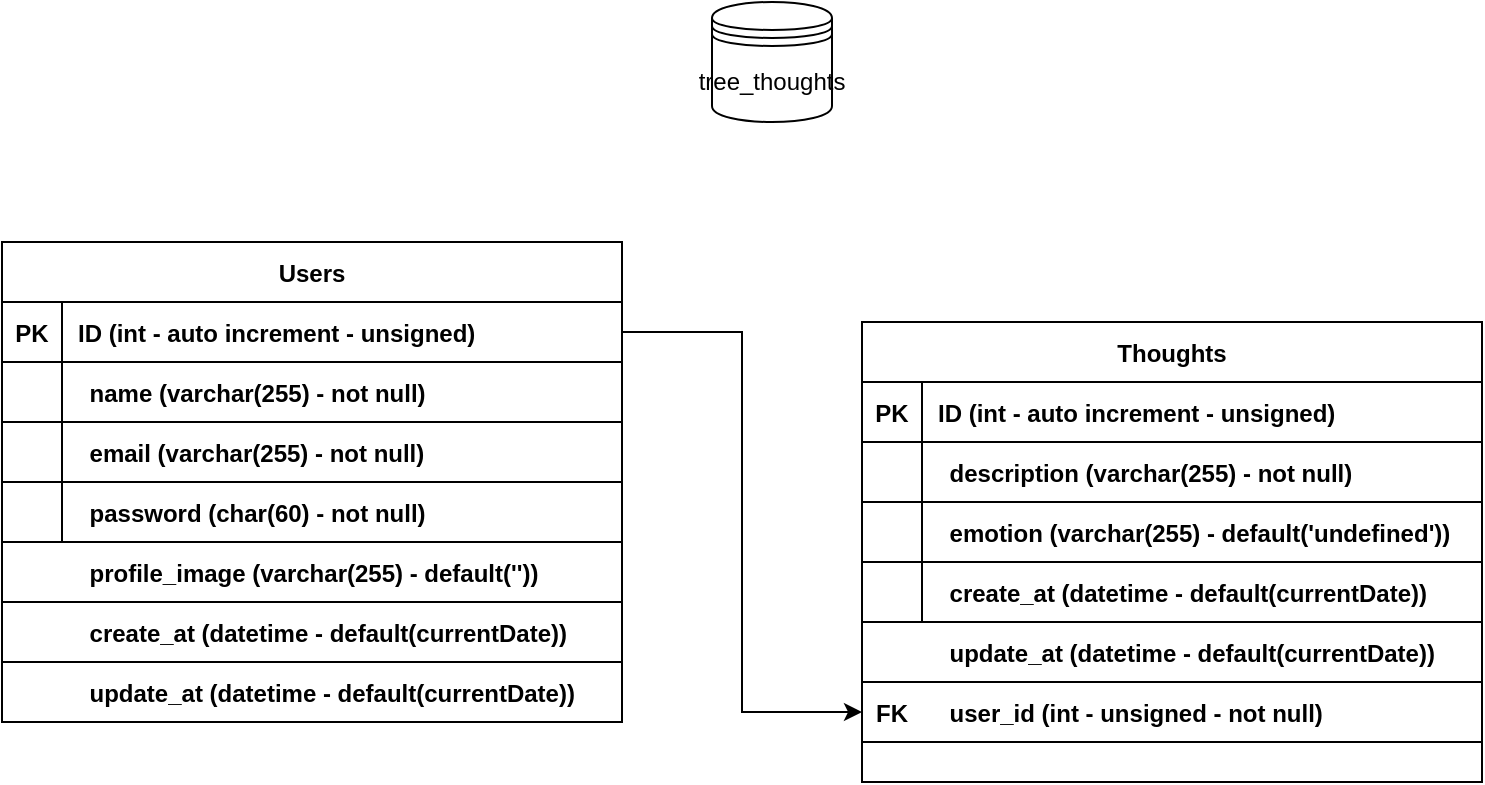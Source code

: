 <mxfile version="14.8.2" type="github">
  <diagram id="dFQ83MWQbFeCM8F21P78" name="Page-1">
    <mxGraphModel dx="1185" dy="646" grid="1" gridSize="10" guides="1" tooltips="1" connect="1" arrows="1" fold="1" page="1" pageScale="1" pageWidth="850" pageHeight="1100" math="0" shadow="0">
      <root>
        <mxCell id="0" />
        <mxCell id="1" parent="0" />
        <mxCell id="xou5hH0iGpgoQNsRLM-i-1" value="tree_thoughts" style="shape=datastore;whiteSpace=wrap;html=1;" vertex="1" parent="1">
          <mxGeometry x="395" y="80" width="60" height="60" as="geometry" />
        </mxCell>
        <mxCell id="xou5hH0iGpgoQNsRLM-i-2" value="Users" style="shape=table;startSize=30;container=1;collapsible=1;childLayout=tableLayout;fixedRows=1;rowLines=0;fontStyle=1;align=center;resizeLast=1;" vertex="1" parent="1">
          <mxGeometry x="40" y="200" width="310" height="240" as="geometry" />
        </mxCell>
        <mxCell id="xou5hH0iGpgoQNsRLM-i-3" value="" style="shape=partialRectangle;collapsible=0;dropTarget=0;pointerEvents=0;fillColor=none;top=0;left=0;bottom=1;right=0;points=[[0,0.5],[1,0.5]];portConstraint=eastwest;" vertex="1" parent="xou5hH0iGpgoQNsRLM-i-2">
          <mxGeometry y="30" width="310" height="30" as="geometry" />
        </mxCell>
        <mxCell id="xou5hH0iGpgoQNsRLM-i-4" value="PK" style="shape=partialRectangle;connectable=0;fillColor=none;top=0;left=0;bottom=0;right=0;fontStyle=1;overflow=hidden;" vertex="1" parent="xou5hH0iGpgoQNsRLM-i-3">
          <mxGeometry width="30" height="30" as="geometry" />
        </mxCell>
        <mxCell id="xou5hH0iGpgoQNsRLM-i-5" value="ID (int - auto increment - unsigned)" style="shape=partialRectangle;connectable=0;fillColor=none;top=0;left=0;bottom=0;right=0;align=left;spacingLeft=6;fontStyle=1;overflow=hidden;" vertex="1" parent="xou5hH0iGpgoQNsRLM-i-3">
          <mxGeometry x="30" width="280" height="30" as="geometry" />
        </mxCell>
        <mxCell id="xou5hH0iGpgoQNsRLM-i-6" value="" style="shape=partialRectangle;collapsible=0;dropTarget=0;pointerEvents=0;fillColor=none;top=0;left=0;bottom=0;right=0;points=[[0,0.5],[1,0.5]];portConstraint=eastwest;" vertex="1" parent="xou5hH0iGpgoQNsRLM-i-2">
          <mxGeometry y="60" width="310" height="30" as="geometry" />
        </mxCell>
        <mxCell id="xou5hH0iGpgoQNsRLM-i-7" value="" style="shape=partialRectangle;connectable=0;fillColor=none;top=0;left=0;bottom=0;right=0;editable=1;overflow=hidden;" vertex="1" parent="xou5hH0iGpgoQNsRLM-i-6">
          <mxGeometry width="30" height="30" as="geometry" />
        </mxCell>
        <mxCell id="xou5hH0iGpgoQNsRLM-i-8" value="" style="shape=partialRectangle;connectable=0;fillColor=none;top=0;left=0;bottom=0;right=0;align=left;spacingLeft=6;overflow=hidden;" vertex="1" parent="xou5hH0iGpgoQNsRLM-i-6">
          <mxGeometry x="30" width="280" height="30" as="geometry" />
        </mxCell>
        <mxCell id="xou5hH0iGpgoQNsRLM-i-9" value="" style="shape=partialRectangle;collapsible=0;dropTarget=0;pointerEvents=0;fillColor=none;top=0;left=0;bottom=0;right=0;points=[[0,0.5],[1,0.5]];portConstraint=eastwest;" vertex="1" parent="xou5hH0iGpgoQNsRLM-i-2">
          <mxGeometry y="90" width="310" height="30" as="geometry" />
        </mxCell>
        <mxCell id="xou5hH0iGpgoQNsRLM-i-10" value="" style="shape=partialRectangle;connectable=0;fillColor=none;top=0;left=0;bottom=0;right=0;editable=1;overflow=hidden;" vertex="1" parent="xou5hH0iGpgoQNsRLM-i-9">
          <mxGeometry width="30" height="30" as="geometry" />
        </mxCell>
        <mxCell id="xou5hH0iGpgoQNsRLM-i-11" value="" style="shape=partialRectangle;connectable=0;fillColor=none;top=0;left=0;bottom=0;right=0;align=left;spacingLeft=6;overflow=hidden;" vertex="1" parent="xou5hH0iGpgoQNsRLM-i-9">
          <mxGeometry x="30" width="280" height="30" as="geometry" />
        </mxCell>
        <mxCell id="xou5hH0iGpgoQNsRLM-i-12" value="" style="shape=partialRectangle;collapsible=0;dropTarget=0;pointerEvents=0;fillColor=none;top=0;left=0;bottom=0;right=0;points=[[0,0.5],[1,0.5]];portConstraint=eastwest;" vertex="1" parent="xou5hH0iGpgoQNsRLM-i-2">
          <mxGeometry y="120" width="310" height="30" as="geometry" />
        </mxCell>
        <mxCell id="xou5hH0iGpgoQNsRLM-i-13" value="" style="shape=partialRectangle;connectable=0;fillColor=none;top=0;left=0;bottom=0;right=0;editable=1;overflow=hidden;" vertex="1" parent="xou5hH0iGpgoQNsRLM-i-12">
          <mxGeometry width="30" height="30" as="geometry" />
        </mxCell>
        <mxCell id="xou5hH0iGpgoQNsRLM-i-14" value="" style="shape=partialRectangle;connectable=0;fillColor=none;top=0;left=0;bottom=0;right=0;align=left;spacingLeft=6;overflow=hidden;" vertex="1" parent="xou5hH0iGpgoQNsRLM-i-12">
          <mxGeometry x="30" width="280" height="30" as="geometry" />
        </mxCell>
        <mxCell id="xou5hH0iGpgoQNsRLM-i-15" value="" style="shape=partialRectangle;collapsible=0;dropTarget=0;pointerEvents=0;fillColor=none;top=0;left=0;bottom=1;right=0;points=[[0,0.5],[1,0.5]];portConstraint=eastwest;" vertex="1" parent="1">
          <mxGeometry x="40" y="260" width="310" height="30" as="geometry" />
        </mxCell>
        <mxCell id="xou5hH0iGpgoQNsRLM-i-16" value="" style="shape=partialRectangle;connectable=0;fillColor=none;top=0;left=0;bottom=0;right=0;fontStyle=1;overflow=hidden;" vertex="1" parent="xou5hH0iGpgoQNsRLM-i-15">
          <mxGeometry width="51.667" height="30" as="geometry" />
        </mxCell>
        <mxCell id="xou5hH0iGpgoQNsRLM-i-17" value="name (varchar(255) - not null)" style="shape=partialRectangle;connectable=0;fillColor=none;top=0;left=0;bottom=0;right=0;align=left;spacingLeft=6;fontStyle=1;overflow=hidden;" vertex="1" parent="xou5hH0iGpgoQNsRLM-i-15">
          <mxGeometry x="35.769" width="274.231" height="30" as="geometry" />
        </mxCell>
        <mxCell id="xou5hH0iGpgoQNsRLM-i-18" value="" style="shape=partialRectangle;collapsible=0;dropTarget=0;pointerEvents=0;fillColor=none;top=0;left=0;bottom=1;right=0;points=[[0,0.5],[1,0.5]];portConstraint=eastwest;" vertex="1" parent="1">
          <mxGeometry x="40" y="290" width="310" height="30" as="geometry" />
        </mxCell>
        <mxCell id="xou5hH0iGpgoQNsRLM-i-19" value="" style="shape=partialRectangle;connectable=0;fillColor=none;top=0;left=0;bottom=0;right=0;fontStyle=1;overflow=hidden;" vertex="1" parent="xou5hH0iGpgoQNsRLM-i-18">
          <mxGeometry width="51.667" height="30" as="geometry" />
        </mxCell>
        <mxCell id="xou5hH0iGpgoQNsRLM-i-20" value="email (varchar(255) - not null)" style="shape=partialRectangle;connectable=0;fillColor=none;top=0;left=0;bottom=0;right=0;align=left;spacingLeft=6;fontStyle=1;overflow=hidden;" vertex="1" parent="xou5hH0iGpgoQNsRLM-i-18">
          <mxGeometry x="35.769" width="274.231" height="30" as="geometry" />
        </mxCell>
        <mxCell id="xou5hH0iGpgoQNsRLM-i-24" value="" style="shape=partialRectangle;collapsible=0;dropTarget=0;pointerEvents=0;fillColor=none;top=0;left=0;bottom=1;right=0;points=[[0,0.5],[1,0.5]];portConstraint=eastwest;" vertex="1" parent="1">
          <mxGeometry x="40" y="320" width="310" height="30" as="geometry" />
        </mxCell>
        <mxCell id="xou5hH0iGpgoQNsRLM-i-25" value="" style="shape=partialRectangle;connectable=0;fillColor=none;top=0;left=0;bottom=0;right=0;fontStyle=1;overflow=hidden;" vertex="1" parent="xou5hH0iGpgoQNsRLM-i-24">
          <mxGeometry width="51.667" height="30" as="geometry" />
        </mxCell>
        <mxCell id="xou5hH0iGpgoQNsRLM-i-26" value="password (char(60) - not null)" style="shape=partialRectangle;connectable=0;fillColor=none;top=0;left=0;bottom=0;right=0;align=left;spacingLeft=6;fontStyle=1;overflow=hidden;" vertex="1" parent="xou5hH0iGpgoQNsRLM-i-24">
          <mxGeometry x="35.769" width="274.231" height="30" as="geometry" />
        </mxCell>
        <mxCell id="xou5hH0iGpgoQNsRLM-i-27" value="" style="shape=partialRectangle;collapsible=0;dropTarget=0;pointerEvents=0;fillColor=none;top=0;left=0;bottom=1;right=0;points=[[0,0.5],[1,0.5]];portConstraint=eastwest;" vertex="1" parent="1">
          <mxGeometry x="40" y="350" width="310" height="30" as="geometry" />
        </mxCell>
        <mxCell id="xou5hH0iGpgoQNsRLM-i-28" value="" style="shape=partialRectangle;connectable=0;fillColor=none;top=0;left=0;bottom=0;right=0;fontStyle=1;overflow=hidden;" vertex="1" parent="xou5hH0iGpgoQNsRLM-i-27">
          <mxGeometry width="51.667" height="30" as="geometry" />
        </mxCell>
        <mxCell id="xou5hH0iGpgoQNsRLM-i-29" value="profile_image (varchar(255) - default(&#39;&#39;))" style="shape=partialRectangle;connectable=0;fillColor=none;top=0;left=0;bottom=0;right=0;align=left;spacingLeft=6;fontStyle=1;overflow=hidden;" vertex="1" parent="xou5hH0iGpgoQNsRLM-i-27">
          <mxGeometry x="35.769" width="274.231" height="30" as="geometry" />
        </mxCell>
        <mxCell id="xou5hH0iGpgoQNsRLM-i-30" value="Thoughts" style="shape=table;startSize=30;container=1;collapsible=1;childLayout=tableLayout;fixedRows=1;rowLines=0;fontStyle=1;align=center;resizeLast=1;" vertex="1" parent="1">
          <mxGeometry x="470" y="240" width="310" height="230" as="geometry" />
        </mxCell>
        <mxCell id="xou5hH0iGpgoQNsRLM-i-31" value="" style="shape=partialRectangle;collapsible=0;dropTarget=0;pointerEvents=0;fillColor=none;top=0;left=0;bottom=1;right=0;points=[[0,0.5],[1,0.5]];portConstraint=eastwest;" vertex="1" parent="xou5hH0iGpgoQNsRLM-i-30">
          <mxGeometry y="30" width="310" height="30" as="geometry" />
        </mxCell>
        <mxCell id="xou5hH0iGpgoQNsRLM-i-32" value="PK" style="shape=partialRectangle;connectable=0;fillColor=none;top=0;left=0;bottom=0;right=0;fontStyle=1;overflow=hidden;" vertex="1" parent="xou5hH0iGpgoQNsRLM-i-31">
          <mxGeometry width="30" height="30" as="geometry" />
        </mxCell>
        <mxCell id="xou5hH0iGpgoQNsRLM-i-33" value="ID (int - auto increment - unsigned)" style="shape=partialRectangle;connectable=0;fillColor=none;top=0;left=0;bottom=0;right=0;align=left;spacingLeft=6;fontStyle=1;overflow=hidden;" vertex="1" parent="xou5hH0iGpgoQNsRLM-i-31">
          <mxGeometry x="30" width="280" height="30" as="geometry" />
        </mxCell>
        <mxCell id="xou5hH0iGpgoQNsRLM-i-34" value="" style="shape=partialRectangle;collapsible=0;dropTarget=0;pointerEvents=0;fillColor=none;top=0;left=0;bottom=0;right=0;points=[[0,0.5],[1,0.5]];portConstraint=eastwest;" vertex="1" parent="xou5hH0iGpgoQNsRLM-i-30">
          <mxGeometry y="60" width="310" height="30" as="geometry" />
        </mxCell>
        <mxCell id="xou5hH0iGpgoQNsRLM-i-35" value="" style="shape=partialRectangle;connectable=0;fillColor=none;top=0;left=0;bottom=0;right=0;editable=1;overflow=hidden;" vertex="1" parent="xou5hH0iGpgoQNsRLM-i-34">
          <mxGeometry width="30" height="30" as="geometry" />
        </mxCell>
        <mxCell id="xou5hH0iGpgoQNsRLM-i-36" value="" style="shape=partialRectangle;connectable=0;fillColor=none;top=0;left=0;bottom=0;right=0;align=left;spacingLeft=6;overflow=hidden;" vertex="1" parent="xou5hH0iGpgoQNsRLM-i-34">
          <mxGeometry x="30" width="280" height="30" as="geometry" />
        </mxCell>
        <mxCell id="xou5hH0iGpgoQNsRLM-i-37" value="" style="shape=partialRectangle;collapsible=0;dropTarget=0;pointerEvents=0;fillColor=none;top=0;left=0;bottom=0;right=0;points=[[0,0.5],[1,0.5]];portConstraint=eastwest;" vertex="1" parent="xou5hH0iGpgoQNsRLM-i-30">
          <mxGeometry y="90" width="310" height="30" as="geometry" />
        </mxCell>
        <mxCell id="xou5hH0iGpgoQNsRLM-i-38" value="" style="shape=partialRectangle;connectable=0;fillColor=none;top=0;left=0;bottom=0;right=0;editable=1;overflow=hidden;" vertex="1" parent="xou5hH0iGpgoQNsRLM-i-37">
          <mxGeometry width="30" height="30" as="geometry" />
        </mxCell>
        <mxCell id="xou5hH0iGpgoQNsRLM-i-39" value="" style="shape=partialRectangle;connectable=0;fillColor=none;top=0;left=0;bottom=0;right=0;align=left;spacingLeft=6;overflow=hidden;" vertex="1" parent="xou5hH0iGpgoQNsRLM-i-37">
          <mxGeometry x="30" width="280" height="30" as="geometry" />
        </mxCell>
        <mxCell id="xou5hH0iGpgoQNsRLM-i-40" value="" style="shape=partialRectangle;collapsible=0;dropTarget=0;pointerEvents=0;fillColor=none;top=0;left=0;bottom=0;right=0;points=[[0,0.5],[1,0.5]];portConstraint=eastwest;" vertex="1" parent="xou5hH0iGpgoQNsRLM-i-30">
          <mxGeometry y="120" width="310" height="30" as="geometry" />
        </mxCell>
        <mxCell id="xou5hH0iGpgoQNsRLM-i-41" value="" style="shape=partialRectangle;connectable=0;fillColor=none;top=0;left=0;bottom=0;right=0;editable=1;overflow=hidden;" vertex="1" parent="xou5hH0iGpgoQNsRLM-i-40">
          <mxGeometry width="30" height="30" as="geometry" />
        </mxCell>
        <mxCell id="xou5hH0iGpgoQNsRLM-i-42" value="" style="shape=partialRectangle;connectable=0;fillColor=none;top=0;left=0;bottom=0;right=0;align=left;spacingLeft=6;overflow=hidden;" vertex="1" parent="xou5hH0iGpgoQNsRLM-i-40">
          <mxGeometry x="30" width="280" height="30" as="geometry" />
        </mxCell>
        <mxCell id="xou5hH0iGpgoQNsRLM-i-43" value="" style="shape=partialRectangle;collapsible=0;dropTarget=0;pointerEvents=0;fillColor=none;top=0;left=0;bottom=1;right=0;points=[[0,0.5],[1,0.5]];portConstraint=eastwest;" vertex="1" parent="1">
          <mxGeometry x="470" y="300" width="310" height="30" as="geometry" />
        </mxCell>
        <mxCell id="xou5hH0iGpgoQNsRLM-i-44" value="" style="shape=partialRectangle;connectable=0;fillColor=none;top=0;left=0;bottom=0;right=0;fontStyle=1;overflow=hidden;" vertex="1" parent="xou5hH0iGpgoQNsRLM-i-43">
          <mxGeometry width="51.667" height="30" as="geometry" />
        </mxCell>
        <mxCell id="xou5hH0iGpgoQNsRLM-i-45" value="description (varchar(255) - not null)" style="shape=partialRectangle;connectable=0;fillColor=none;top=0;left=0;bottom=0;right=0;align=left;spacingLeft=6;fontStyle=1;overflow=hidden;" vertex="1" parent="xou5hH0iGpgoQNsRLM-i-43">
          <mxGeometry x="35.769" width="274.231" height="30" as="geometry" />
        </mxCell>
        <mxCell id="xou5hH0iGpgoQNsRLM-i-46" value="" style="shape=partialRectangle;collapsible=0;dropTarget=0;pointerEvents=0;fillColor=none;top=0;left=0;bottom=1;right=0;points=[[0,0.5],[1,0.5]];portConstraint=eastwest;" vertex="1" parent="1">
          <mxGeometry x="470" y="360" width="310" height="30" as="geometry" />
        </mxCell>
        <mxCell id="xou5hH0iGpgoQNsRLM-i-47" value="" style="shape=partialRectangle;connectable=0;fillColor=none;top=0;left=0;bottom=0;right=0;fontStyle=1;overflow=hidden;" vertex="1" parent="xou5hH0iGpgoQNsRLM-i-46">
          <mxGeometry width="51.667" height="30" as="geometry" />
        </mxCell>
        <mxCell id="xou5hH0iGpgoQNsRLM-i-48" value="create_at (datetime - default(currentDate))" style="shape=partialRectangle;connectable=0;fillColor=none;top=0;left=0;bottom=0;right=0;align=left;spacingLeft=6;fontStyle=1;overflow=hidden;" vertex="1" parent="xou5hH0iGpgoQNsRLM-i-46">
          <mxGeometry x="35.769" width="274.231" height="30" as="geometry" />
        </mxCell>
        <mxCell id="xou5hH0iGpgoQNsRLM-i-49" value="" style="shape=partialRectangle;collapsible=0;dropTarget=0;pointerEvents=0;fillColor=none;top=0;left=0;bottom=1;right=0;points=[[0,0.5],[1,0.5]];portConstraint=eastwest;" vertex="1" parent="1">
          <mxGeometry x="470" y="330" width="310" height="30" as="geometry" />
        </mxCell>
        <mxCell id="xou5hH0iGpgoQNsRLM-i-50" value="" style="shape=partialRectangle;connectable=0;fillColor=none;top=0;left=0;bottom=0;right=0;fontStyle=1;overflow=hidden;" vertex="1" parent="xou5hH0iGpgoQNsRLM-i-49">
          <mxGeometry width="51.667" height="30" as="geometry" />
        </mxCell>
        <mxCell id="xou5hH0iGpgoQNsRLM-i-51" value="emotion (varchar(255) - default(&#39;undefined&#39;))" style="shape=partialRectangle;connectable=0;fillColor=none;top=0;left=0;bottom=0;right=0;align=left;spacingLeft=6;fontStyle=1;overflow=hidden;" vertex="1" parent="xou5hH0iGpgoQNsRLM-i-49">
          <mxGeometry x="35.769" width="274.231" height="30" as="geometry" />
        </mxCell>
        <mxCell id="xou5hH0iGpgoQNsRLM-i-55" value="" style="shape=partialRectangle;collapsible=0;dropTarget=0;pointerEvents=0;fillColor=none;top=0;left=0;bottom=1;right=0;points=[[0,0.5],[1,0.5]];portConstraint=eastwest;" vertex="1" parent="1">
          <mxGeometry x="40" y="380" width="310" height="30" as="geometry" />
        </mxCell>
        <mxCell id="xou5hH0iGpgoQNsRLM-i-56" value="" style="shape=partialRectangle;connectable=0;fillColor=none;top=0;left=0;bottom=0;right=0;fontStyle=1;overflow=hidden;" vertex="1" parent="xou5hH0iGpgoQNsRLM-i-55">
          <mxGeometry width="51.667" height="30" as="geometry" />
        </mxCell>
        <mxCell id="xou5hH0iGpgoQNsRLM-i-57" value="create_at (datetime - default(currentDate))" style="shape=partialRectangle;connectable=0;fillColor=none;top=0;left=0;bottom=0;right=0;align=left;spacingLeft=6;fontStyle=1;overflow=hidden;" vertex="1" parent="xou5hH0iGpgoQNsRLM-i-55">
          <mxGeometry x="35.769" width="274.231" height="30" as="geometry" />
        </mxCell>
        <mxCell id="xou5hH0iGpgoQNsRLM-i-58" value="" style="shape=partialRectangle;collapsible=0;dropTarget=0;pointerEvents=0;fillColor=none;top=0;left=0;bottom=1;right=0;points=[[0,0.5],[1,0.5]];portConstraint=eastwest;" vertex="1" parent="1">
          <mxGeometry x="40" y="410" width="310" height="30" as="geometry" />
        </mxCell>
        <mxCell id="xou5hH0iGpgoQNsRLM-i-59" value="" style="shape=partialRectangle;connectable=0;fillColor=none;top=0;left=0;bottom=0;right=0;fontStyle=1;overflow=hidden;" vertex="1" parent="xou5hH0iGpgoQNsRLM-i-58">
          <mxGeometry width="51.667" height="30" as="geometry" />
        </mxCell>
        <mxCell id="xou5hH0iGpgoQNsRLM-i-60" value="update_at (datetime - default(currentDate))" style="shape=partialRectangle;connectable=0;fillColor=none;top=0;left=0;bottom=0;right=0;align=left;spacingLeft=6;fontStyle=1;overflow=hidden;" vertex="1" parent="xou5hH0iGpgoQNsRLM-i-58">
          <mxGeometry x="35.769" width="274.231" height="30" as="geometry" />
        </mxCell>
        <mxCell id="xou5hH0iGpgoQNsRLM-i-61" value="" style="shape=partialRectangle;collapsible=0;dropTarget=0;pointerEvents=0;fillColor=none;top=0;left=0;bottom=1;right=0;points=[[0,0.5],[1,0.5]];portConstraint=eastwest;" vertex="1" parent="1">
          <mxGeometry x="470" y="390" width="310" height="30" as="geometry" />
        </mxCell>
        <mxCell id="xou5hH0iGpgoQNsRLM-i-62" value="" style="shape=partialRectangle;connectable=0;fillColor=none;top=0;left=0;bottom=0;right=0;fontStyle=1;overflow=hidden;" vertex="1" parent="xou5hH0iGpgoQNsRLM-i-61">
          <mxGeometry width="51.667" height="30" as="geometry" />
        </mxCell>
        <mxCell id="xou5hH0iGpgoQNsRLM-i-63" value="update_at (datetime - default(currentDate))" style="shape=partialRectangle;connectable=0;fillColor=none;top=0;left=0;bottom=0;right=0;align=left;spacingLeft=6;fontStyle=1;overflow=hidden;" vertex="1" parent="xou5hH0iGpgoQNsRLM-i-61">
          <mxGeometry x="35.769" width="274.231" height="30" as="geometry" />
        </mxCell>
        <mxCell id="xou5hH0iGpgoQNsRLM-i-64" value="" style="shape=partialRectangle;collapsible=0;dropTarget=0;pointerEvents=0;fillColor=none;top=0;left=0;bottom=1;right=0;points=[[0,0.5],[1,0.5]];portConstraint=eastwest;" vertex="1" parent="1">
          <mxGeometry x="470" y="420" width="310" height="30" as="geometry" />
        </mxCell>
        <mxCell id="xou5hH0iGpgoQNsRLM-i-65" value="FK" style="shape=partialRectangle;connectable=0;fillColor=none;top=0;left=0;bottom=0;right=0;fontStyle=1;overflow=hidden;" vertex="1" parent="xou5hH0iGpgoQNsRLM-i-64">
          <mxGeometry width="30" height="30" as="geometry" />
        </mxCell>
        <mxCell id="xou5hH0iGpgoQNsRLM-i-66" value="user_id (int - unsigned - not null)" style="shape=partialRectangle;connectable=0;fillColor=none;top=0;left=0;bottom=0;right=0;align=left;spacingLeft=6;fontStyle=1;overflow=hidden;" vertex="1" parent="xou5hH0iGpgoQNsRLM-i-64">
          <mxGeometry x="35.769" width="274.231" height="30" as="geometry" />
        </mxCell>
        <mxCell id="xou5hH0iGpgoQNsRLM-i-67" style="edgeStyle=orthogonalEdgeStyle;rounded=0;orthogonalLoop=1;jettySize=auto;html=1;entryX=0;entryY=0.5;entryDx=0;entryDy=0;" edge="1" parent="1" source="xou5hH0iGpgoQNsRLM-i-3" target="xou5hH0iGpgoQNsRLM-i-64">
          <mxGeometry relative="1" as="geometry" />
        </mxCell>
      </root>
    </mxGraphModel>
  </diagram>
</mxfile>
